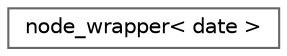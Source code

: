 digraph "Graphical Class Hierarchy"
{
 // LATEX_PDF_SIZE
  bgcolor="transparent";
  edge [fontname=Helvetica,fontsize=10,labelfontname=Helvetica,labelfontsize=10];
  node [fontname=Helvetica,fontsize=10,shape=box,height=0.2,width=0.4];
  rankdir="LR";
  Node0 [id="Node000000",label="node_wrapper\< date \>",height=0.2,width=0.4,color="grey40", fillcolor="white", style="filled",URL="$structnode__wrapper_3_01date_01_4.html",tooltip=" "];
}
